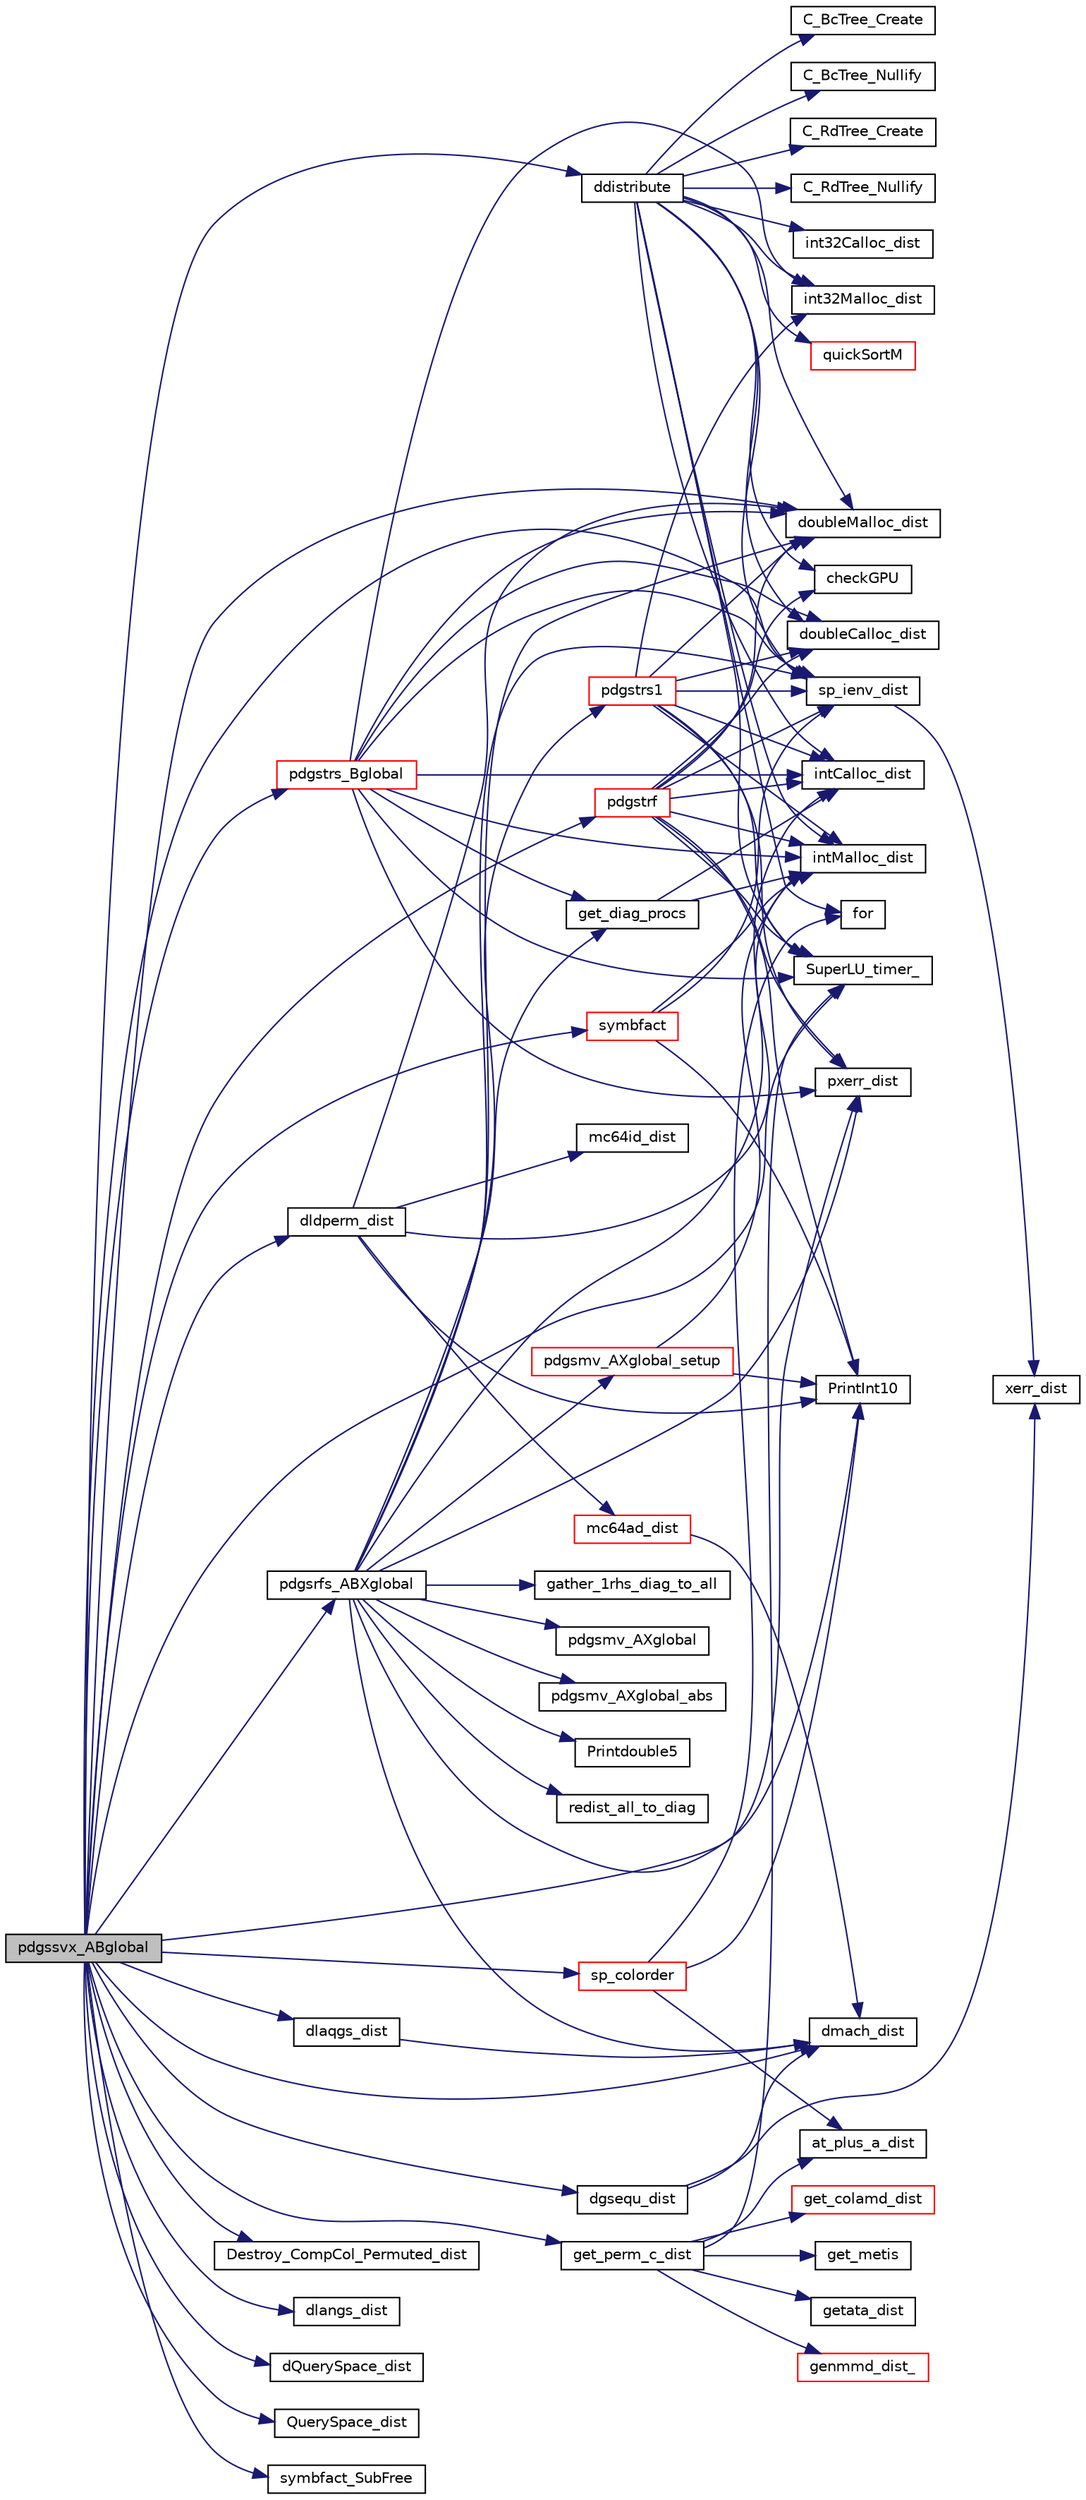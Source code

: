 digraph "pdgssvx_ABglobal"
{
 // LATEX_PDF_SIZE
  edge [fontname="Helvetica",fontsize="10",labelfontname="Helvetica",labelfontsize="10"];
  node [fontname="Helvetica",fontsize="10",shape=record];
  rankdir="LR";
  Node1 [label="pdgssvx_ABglobal",height=0.2,width=0.4,color="black", fillcolor="grey75", style="filled", fontcolor="black",tooltip=" "];
  Node1 -> Node2 [color="midnightblue",fontsize="10",style="solid",fontname="Helvetica"];
  Node2 [label="ddistribute",height=0.2,width=0.4,color="black", fillcolor="white", style="filled",URL="$ddistribute_8c.html#acc4d93dbd9705f61873026df35c3d612",tooltip=" "];
  Node2 -> Node3 [color="midnightblue",fontsize="10",style="solid",fontname="Helvetica"];
  Node3 [label="C_BcTree_Create",height=0.2,width=0.4,color="black", fillcolor="white", style="filled",URL="$comm__tree_8c.html#a5acc4f3f6a097537310d16527a3681cd",tooltip=" "];
  Node2 -> Node4 [color="midnightblue",fontsize="10",style="solid",fontname="Helvetica"];
  Node4 [label="C_BcTree_Nullify",height=0.2,width=0.4,color="black", fillcolor="white", style="filled",URL="$comm__tree_8c.html#a22c516b7b71fe45e5ec4693dda62438e",tooltip=" "];
  Node2 -> Node5 [color="midnightblue",fontsize="10",style="solid",fontname="Helvetica"];
  Node5 [label="C_RdTree_Create",height=0.2,width=0.4,color="black", fillcolor="white", style="filled",URL="$comm__tree_8c.html#adc9605103f946128789be84579c7b995",tooltip=" "];
  Node2 -> Node6 [color="midnightblue",fontsize="10",style="solid",fontname="Helvetica"];
  Node6 [label="C_RdTree_Nullify",height=0.2,width=0.4,color="black", fillcolor="white", style="filled",URL="$comm__tree_8c.html#ac36ef85829786cb5402b8b220573173c",tooltip=" "];
  Node2 -> Node7 [color="midnightblue",fontsize="10",style="solid",fontname="Helvetica"];
  Node7 [label="checkGPU",height=0.2,width=0.4,color="black", fillcolor="white", style="filled",URL="$gpu__api__utils_8c.html#af8ca70316086ecfe46b3dd727da84ec5",tooltip=" "];
  Node2 -> Node8 [color="midnightblue",fontsize="10",style="solid",fontname="Helvetica"];
  Node8 [label="doubleCalloc_dist",height=0.2,width=0.4,color="black", fillcolor="white", style="filled",URL="$dmemory__dist_8c.html#ad0990926eb133871817599be1522bb45",tooltip=" "];
  Node2 -> Node9 [color="midnightblue",fontsize="10",style="solid",fontname="Helvetica"];
  Node9 [label="doubleMalloc_dist",height=0.2,width=0.4,color="black", fillcolor="white", style="filled",URL="$dmemory__dist_8c.html#a52dc9c97e580c07ec4af763f1755a2ba",tooltip=" "];
  Node2 -> Node10 [color="midnightblue",fontsize="10",style="solid",fontname="Helvetica"];
  Node10 [label="for",height=0.2,width=0.4,color="black", fillcolor="white", style="filled",URL="$dutil__dist_8c.html#a1fa3106fcf315ec2c58c319e589230cd",tooltip=" "];
  Node2 -> Node11 [color="midnightblue",fontsize="10",style="solid",fontname="Helvetica"];
  Node11 [label="int32Calloc_dist",height=0.2,width=0.4,color="black", fillcolor="white", style="filled",URL="$memory_8c.html#af1ccb3018004120a36f4057e225a12de",tooltip=" "];
  Node2 -> Node12 [color="midnightblue",fontsize="10",style="solid",fontname="Helvetica"];
  Node12 [label="int32Malloc_dist",height=0.2,width=0.4,color="black", fillcolor="white", style="filled",URL="$memory_8c.html#ad6490fb0726f82e7c2db3b2d885e5ede",tooltip=" "];
  Node2 -> Node13 [color="midnightblue",fontsize="10",style="solid",fontname="Helvetica"];
  Node13 [label="intCalloc_dist",height=0.2,width=0.4,color="black", fillcolor="white", style="filled",URL="$memory_8c.html#a6fd91c6883ea8ea94e0ece298e0e46b6",tooltip=" "];
  Node2 -> Node14 [color="midnightblue",fontsize="10",style="solid",fontname="Helvetica"];
  Node14 [label="intMalloc_dist",height=0.2,width=0.4,color="black", fillcolor="white", style="filled",URL="$memory_8c.html#a2c2df35072e313373438cccdb98b885c",tooltip=" "];
  Node2 -> Node15 [color="midnightblue",fontsize="10",style="solid",fontname="Helvetica"];
  Node15 [label="quickSortM",height=0.2,width=0.4,color="red", fillcolor="white", style="filled",URL="$superlu__defs_8h.html#ad4f20e203d32759341e86bd6e1f5afdf",tooltip=" "];
  Node2 -> Node18 [color="midnightblue",fontsize="10",style="solid",fontname="Helvetica"];
  Node18 [label="sp_ienv_dist",height=0.2,width=0.4,color="black", fillcolor="white", style="filled",URL="$SRC_2sp__ienv_8c.html#a004725eb174f73ba121db829451a8e8c",tooltip=" "];
  Node18 -> Node19 [color="midnightblue",fontsize="10",style="solid",fontname="Helvetica"];
  Node19 [label="xerr_dist",height=0.2,width=0.4,color="black", fillcolor="white", style="filled",URL="$superlu__defs_8h.html#a0d728f1da812b1373a0e58ff81f6a711",tooltip=" "];
  Node2 -> Node20 [color="midnightblue",fontsize="10",style="solid",fontname="Helvetica"];
  Node20 [label="SuperLU_timer_",height=0.2,width=0.4,color="black", fillcolor="white", style="filled",URL="$superlu__timer_8c.html#a0c6777573bbfe81917cd381e0090d355",tooltip=" "];
  Node1 -> Node21 [color="midnightblue",fontsize="10",style="solid",fontname="Helvetica"];
  Node21 [label="Destroy_CompCol_Permuted_dist",height=0.2,width=0.4,color="black", fillcolor="white", style="filled",URL="$superlu__defs_8h.html#a658c586f65e61ef7758b72aa81d56a48",tooltip="A is of type Stype==NCP."];
  Node1 -> Node22 [color="midnightblue",fontsize="10",style="solid",fontname="Helvetica"];
  Node22 [label="dgsequ_dist",height=0.2,width=0.4,color="black", fillcolor="white", style="filled",URL="$dgsequ__dist_8c.html#a48b3dda22b55574df5addb9d228c48dd",tooltip=" "];
  Node22 -> Node23 [color="midnightblue",fontsize="10",style="solid",fontname="Helvetica"];
  Node23 [label="dmach_dist",height=0.2,width=0.4,color="black", fillcolor="white", style="filled",URL="$dmach__dist_8c.html#a9f1d303ee9a82228d1979f3618c27e85",tooltip=" "];
  Node22 -> Node19 [color="midnightblue",fontsize="10",style="solid",fontname="Helvetica"];
  Node1 -> Node24 [color="midnightblue",fontsize="10",style="solid",fontname="Helvetica"];
  Node24 [label="dlangs_dist",height=0.2,width=0.4,color="black", fillcolor="white", style="filled",URL="$dlangs__dist_8c.html#ab380880da6acd8a1c670fa4f535de941",tooltip=" "];
  Node1 -> Node25 [color="midnightblue",fontsize="10",style="solid",fontname="Helvetica"];
  Node25 [label="dlaqgs_dist",height=0.2,width=0.4,color="black", fillcolor="white", style="filled",URL="$dlaqgs__dist_8c.html#a69d45e0d4b7d16c55a387efa5f4858d3",tooltip=" "];
  Node25 -> Node23 [color="midnightblue",fontsize="10",style="solid",fontname="Helvetica"];
  Node1 -> Node26 [color="midnightblue",fontsize="10",style="solid",fontname="Helvetica"];
  Node26 [label="dldperm_dist",height=0.2,width=0.4,color="black", fillcolor="white", style="filled",URL="$dldperm__dist_8c.html#af48a94e64048d9de84620d03fbfbf5e2",tooltip=" "];
  Node26 -> Node9 [color="midnightblue",fontsize="10",style="solid",fontname="Helvetica"];
  Node26 -> Node14 [color="midnightblue",fontsize="10",style="solid",fontname="Helvetica"];
  Node26 -> Node27 [color="midnightblue",fontsize="10",style="solid",fontname="Helvetica"];
  Node27 [label="mc64ad_dist",height=0.2,width=0.4,color="red", fillcolor="white", style="filled",URL="$dldperm__dist_8c.html#ae99ac943ba08efafa52cdadc6faa814e",tooltip=" "];
  Node27 -> Node23 [color="midnightblue",fontsize="10",style="solid",fontname="Helvetica"];
  Node26 -> Node37 [color="midnightblue",fontsize="10",style="solid",fontname="Helvetica"];
  Node37 [label="mc64id_dist",height=0.2,width=0.4,color="black", fillcolor="white", style="filled",URL="$mc64ad__dist_8c.html#af3174d162c222096489c14674112180f",tooltip=" "];
  Node26 -> Node38 [color="midnightblue",fontsize="10",style="solid",fontname="Helvetica"];
  Node38 [label="PrintInt10",height=0.2,width=0.4,color="black", fillcolor="white", style="filled",URL="$superlu__defs_8h.html#ab03f0fccabf0c7a84b0e2c99c2988809",tooltip=" "];
  Node1 -> Node23 [color="midnightblue",fontsize="10",style="solid",fontname="Helvetica"];
  Node1 -> Node9 [color="midnightblue",fontsize="10",style="solid",fontname="Helvetica"];
  Node1 -> Node39 [color="midnightblue",fontsize="10",style="solid",fontname="Helvetica"];
  Node39 [label="dQuerySpace_dist",height=0.2,width=0.4,color="black", fillcolor="white", style="filled",URL="$dmemory__dist_8c.html#abf667255132af0f38edfe1303dec6151",tooltip=" "];
  Node1 -> Node40 [color="midnightblue",fontsize="10",style="solid",fontname="Helvetica"];
  Node40 [label="get_perm_c_dist",height=0.2,width=0.4,color="black", fillcolor="white", style="filled",URL="$get__perm__c_8c.html#a04a4ecd61a85915115f4a65295f9c71d",tooltip=" "];
  Node40 -> Node41 [color="midnightblue",fontsize="10",style="solid",fontname="Helvetica"];
  Node41 [label="at_plus_a_dist",height=0.2,width=0.4,color="black", fillcolor="white", style="filled",URL="$get__perm__c_8c.html#a1e2042d3bb873fdfcd157d4494701f39",tooltip=" "];
  Node40 -> Node42 [color="midnightblue",fontsize="10",style="solid",fontname="Helvetica"];
  Node42 [label="genmmd_dist_",height=0.2,width=0.4,color="red", fillcolor="white", style="filled",URL="$mmd_8c.html#ac0691f0442d7e47dbc7cb1debaf78627",tooltip=" "];
  Node40 -> Node48 [color="midnightblue",fontsize="10",style="solid",fontname="Helvetica"];
  Node48 [label="get_colamd_dist",height=0.2,width=0.4,color="red", fillcolor="white", style="filled",URL="$get__perm__c_8c.html#af12d65434457f358529942a33de45ecf",tooltip=" "];
  Node40 -> Node51 [color="midnightblue",fontsize="10",style="solid",fontname="Helvetica"];
  Node51 [label="get_metis",height=0.2,width=0.4,color="black", fillcolor="white", style="filled",URL="$get__perm__c_8c.html#a972249b07ec785423eca8131b8a310fd",tooltip=" "];
  Node40 -> Node52 [color="midnightblue",fontsize="10",style="solid",fontname="Helvetica"];
  Node52 [label="getata_dist",height=0.2,width=0.4,color="black", fillcolor="white", style="filled",URL="$get__perm__c_8c.html#aaf27f8f1b32115f22a3590d494a7add2",tooltip=" "];
  Node40 -> Node20 [color="midnightblue",fontsize="10",style="solid",fontname="Helvetica"];
  Node1 -> Node53 [color="midnightblue",fontsize="10",style="solid",fontname="Helvetica"];
  Node53 [label="pdgsrfs_ABXglobal",height=0.2,width=0.4,color="black", fillcolor="white", style="filled",URL="$pdgsrfs__ABXglobal_8c.html#a76ba0526fe8da6c730313e8a76039da7",tooltip=" "];
  Node53 -> Node23 [color="midnightblue",fontsize="10",style="solid",fontname="Helvetica"];
  Node53 -> Node9 [color="midnightblue",fontsize="10",style="solid",fontname="Helvetica"];
  Node53 -> Node54 [color="midnightblue",fontsize="10",style="solid",fontname="Helvetica"];
  Node54 [label="gather_1rhs_diag_to_all",height=0.2,width=0.4,color="black", fillcolor="white", style="filled",URL="$pdgsrfs__ABXglobal_8c.html#a3671825fe4a4ac913d051b6f784b5a63",tooltip=" "];
  Node53 -> Node55 [color="midnightblue",fontsize="10",style="solid",fontname="Helvetica"];
  Node55 [label="get_diag_procs",height=0.2,width=0.4,color="black", fillcolor="white", style="filled",URL="$superlu__defs_8h.html#a7866e1f311fca0837d2c6f9a407ea92f",tooltip=" "];
  Node55 -> Node13 [color="midnightblue",fontsize="10",style="solid",fontname="Helvetica"];
  Node55 -> Node14 [color="midnightblue",fontsize="10",style="solid",fontname="Helvetica"];
  Node53 -> Node13 [color="midnightblue",fontsize="10",style="solid",fontname="Helvetica"];
  Node53 -> Node56 [color="midnightblue",fontsize="10",style="solid",fontname="Helvetica"];
  Node56 [label="pdgsmv_AXglobal",height=0.2,width=0.4,color="black", fillcolor="white", style="filled",URL="$pdgsmv__AXglobal_8c.html#ad78e5a934868db235cfde40044654fbc",tooltip=" "];
  Node53 -> Node57 [color="midnightblue",fontsize="10",style="solid",fontname="Helvetica"];
  Node57 [label="pdgsmv_AXglobal_abs",height=0.2,width=0.4,color="black", fillcolor="white", style="filled",URL="$pdgsmv__AXglobal_8c.html#abd68bf7d5d1617608d8028e93310d554",tooltip=" "];
  Node53 -> Node58 [color="midnightblue",fontsize="10",style="solid",fontname="Helvetica"];
  Node58 [label="pdgsmv_AXglobal_setup",height=0.2,width=0.4,color="red", fillcolor="white", style="filled",URL="$pdgsmv__AXglobal_8c.html#ac6ebd1c9679d2c71dabc259239d812c8",tooltip=" "];
  Node58 -> Node14 [color="midnightblue",fontsize="10",style="solid",fontname="Helvetica"];
  Node58 -> Node38 [color="midnightblue",fontsize="10",style="solid",fontname="Helvetica"];
  Node53 -> Node62 [color="midnightblue",fontsize="10",style="solid",fontname="Helvetica"];
  Node62 [label="pdgstrs1",height=0.2,width=0.4,color="red", fillcolor="white", style="filled",URL="$pdgstrs1_8c.html#afe3143120dfde74bdb5b91a28a4b17f2",tooltip=" "];
  Node62 -> Node8 [color="midnightblue",fontsize="10",style="solid",fontname="Helvetica"];
  Node62 -> Node9 [color="midnightblue",fontsize="10",style="solid",fontname="Helvetica"];
  Node62 -> Node12 [color="midnightblue",fontsize="10",style="solid",fontname="Helvetica"];
  Node62 -> Node13 [color="midnightblue",fontsize="10",style="solid",fontname="Helvetica"];
  Node62 -> Node14 [color="midnightblue",fontsize="10",style="solid",fontname="Helvetica"];
  Node62 -> Node68 [color="midnightblue",fontsize="10",style="solid",fontname="Helvetica"];
  Node68 [label="pxerr_dist",height=0.2,width=0.4,color="black", fillcolor="white", style="filled",URL="$pxerr__dist_8c.html#a83457ff10ec305ba2d5c47fcb3db3300",tooltip=" "];
  Node62 -> Node18 [color="midnightblue",fontsize="10",style="solid",fontname="Helvetica"];
  Node62 -> Node20 [color="midnightblue",fontsize="10",style="solid",fontname="Helvetica"];
  Node53 -> Node61 [color="midnightblue",fontsize="10",style="solid",fontname="Helvetica"];
  Node61 [label="Printdouble5",height=0.2,width=0.4,color="black", fillcolor="white", style="filled",URL="$dutil__dist_8c.html#a9469156f66121040999f8eb7e0c2bbc8",tooltip=" "];
  Node53 -> Node38 [color="midnightblue",fontsize="10",style="solid",fontname="Helvetica"];
  Node53 -> Node68 [color="midnightblue",fontsize="10",style="solid",fontname="Helvetica"];
  Node53 -> Node69 [color="midnightblue",fontsize="10",style="solid",fontname="Helvetica"];
  Node69 [label="redist_all_to_diag",height=0.2,width=0.4,color="black", fillcolor="white", style="filled",URL="$pdgsrfs__ABXglobal_8c.html#aebc5c960f2aa54924388079922352948",tooltip=" "];
  Node53 -> Node18 [color="midnightblue",fontsize="10",style="solid",fontname="Helvetica"];
  Node1 -> Node70 [color="midnightblue",fontsize="10",style="solid",fontname="Helvetica"];
  Node70 [label="pdgstrf",height=0.2,width=0.4,color="red", fillcolor="white", style="filled",URL="$pdgstrf_8c.html#afaf54b258fab96e65bdd88e4adf672fb",tooltip=" "];
  Node70 -> Node7 [color="midnightblue",fontsize="10",style="solid",fontname="Helvetica"];
  Node70 -> Node8 [color="midnightblue",fontsize="10",style="solid",fontname="Helvetica"];
  Node70 -> Node9 [color="midnightblue",fontsize="10",style="solid",fontname="Helvetica"];
  Node70 -> Node13 [color="midnightblue",fontsize="10",style="solid",fontname="Helvetica"];
  Node70 -> Node14 [color="midnightblue",fontsize="10",style="solid",fontname="Helvetica"];
  Node70 -> Node38 [color="midnightblue",fontsize="10",style="solid",fontname="Helvetica"];
  Node70 -> Node68 [color="midnightblue",fontsize="10",style="solid",fontname="Helvetica"];
  Node70 -> Node18 [color="midnightblue",fontsize="10",style="solid",fontname="Helvetica"];
  Node70 -> Node20 [color="midnightblue",fontsize="10",style="solid",fontname="Helvetica"];
  Node1 -> Node101 [color="midnightblue",fontsize="10",style="solid",fontname="Helvetica"];
  Node101 [label="pdgstrs_Bglobal",height=0.2,width=0.4,color="red", fillcolor="white", style="filled",URL="$pdgstrs__Bglobal_8c.html#a54b7364be757e6dc4d966cf2366f50f1",tooltip=" "];
  Node101 -> Node8 [color="midnightblue",fontsize="10",style="solid",fontname="Helvetica"];
  Node101 -> Node9 [color="midnightblue",fontsize="10",style="solid",fontname="Helvetica"];
  Node101 -> Node55 [color="midnightblue",fontsize="10",style="solid",fontname="Helvetica"];
  Node101 -> Node12 [color="midnightblue",fontsize="10",style="solid",fontname="Helvetica"];
  Node101 -> Node13 [color="midnightblue",fontsize="10",style="solid",fontname="Helvetica"];
  Node101 -> Node14 [color="midnightblue",fontsize="10",style="solid",fontname="Helvetica"];
  Node101 -> Node68 [color="midnightblue",fontsize="10",style="solid",fontname="Helvetica"];
  Node101 -> Node18 [color="midnightblue",fontsize="10",style="solid",fontname="Helvetica"];
  Node101 -> Node20 [color="midnightblue",fontsize="10",style="solid",fontname="Helvetica"];
  Node1 -> Node68 [color="midnightblue",fontsize="10",style="solid",fontname="Helvetica"];
  Node1 -> Node103 [color="midnightblue",fontsize="10",style="solid",fontname="Helvetica"];
  Node103 [label="QuerySpace_dist",height=0.2,width=0.4,color="black", fillcolor="white", style="filled",URL="$memory_8c.html#a8413ce1e40449eb9066b27bf5f01f200",tooltip=" "];
  Node1 -> Node104 [color="midnightblue",fontsize="10",style="solid",fontname="Helvetica"];
  Node104 [label="sp_colorder",height=0.2,width=0.4,color="red", fillcolor="white", style="filled",URL="$sp__colorder_8c.html#a6ad60314d2dc47dad994c8c9d30a47c1",tooltip=" "];
  Node104 -> Node41 [color="midnightblue",fontsize="10",style="solid",fontname="Helvetica"];
  Node104 -> Node10 [color="midnightblue",fontsize="10",style="solid",fontname="Helvetica"];
  Node104 -> Node38 [color="midnightblue",fontsize="10",style="solid",fontname="Helvetica"];
  Node1 -> Node18 [color="midnightblue",fontsize="10",style="solid",fontname="Helvetica"];
  Node1 -> Node20 [color="midnightblue",fontsize="10",style="solid",fontname="Helvetica"];
  Node1 -> Node115 [color="midnightblue",fontsize="10",style="solid",fontname="Helvetica"];
  Node115 [label="symbfact",height=0.2,width=0.4,color="red", fillcolor="white", style="filled",URL="$superlu__defs_8h.html#a6eab617d12e74f9eb0b550d9bf2f9029",tooltip=" "];
  Node115 -> Node14 [color="midnightblue",fontsize="10",style="solid",fontname="Helvetica"];
  Node115 -> Node38 [color="midnightblue",fontsize="10",style="solid",fontname="Helvetica"];
  Node115 -> Node18 [color="midnightblue",fontsize="10",style="solid",fontname="Helvetica"];
  Node1 -> Node134 [color="midnightblue",fontsize="10",style="solid",fontname="Helvetica"];
  Node134 [label="symbfact_SubFree",height=0.2,width=0.4,color="black", fillcolor="white", style="filled",URL="$memory_8c.html#aa6a5c344f09e96ecf0568ee0f8501898",tooltip=" "];
}
